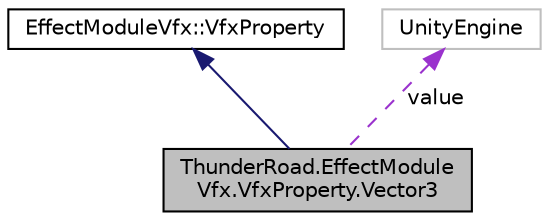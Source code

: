 digraph "ThunderRoad.EffectModuleVfx.VfxProperty.Vector3"
{
 // LATEX_PDF_SIZE
  edge [fontname="Helvetica",fontsize="10",labelfontname="Helvetica",labelfontsize="10"];
  node [fontname="Helvetica",fontsize="10",shape=record];
  Node1 [label="ThunderRoad.EffectModule\lVfx.VfxProperty.Vector3",height=0.2,width=0.4,color="black", fillcolor="grey75", style="filled", fontcolor="black",tooltip="Class Vector3. Implements the ThunderRoad.EffectModuleVfx.VfxProperty"];
  Node2 -> Node1 [dir="back",color="midnightblue",fontsize="10",style="solid",fontname="Helvetica"];
  Node2 [label="EffectModuleVfx::VfxProperty",height=0.2,width=0.4,color="black", fillcolor="white", style="filled",URL="$class_thunder_road_1_1_effect_module_vfx_1_1_vfx_property.html",tooltip="Class VfxProperty."];
  Node3 -> Node1 [dir="back",color="darkorchid3",fontsize="10",style="dashed",label=" value" ,fontname="Helvetica"];
  Node3 [label="UnityEngine",height=0.2,width=0.4,color="grey75", fillcolor="white", style="filled",tooltip=" "];
}
